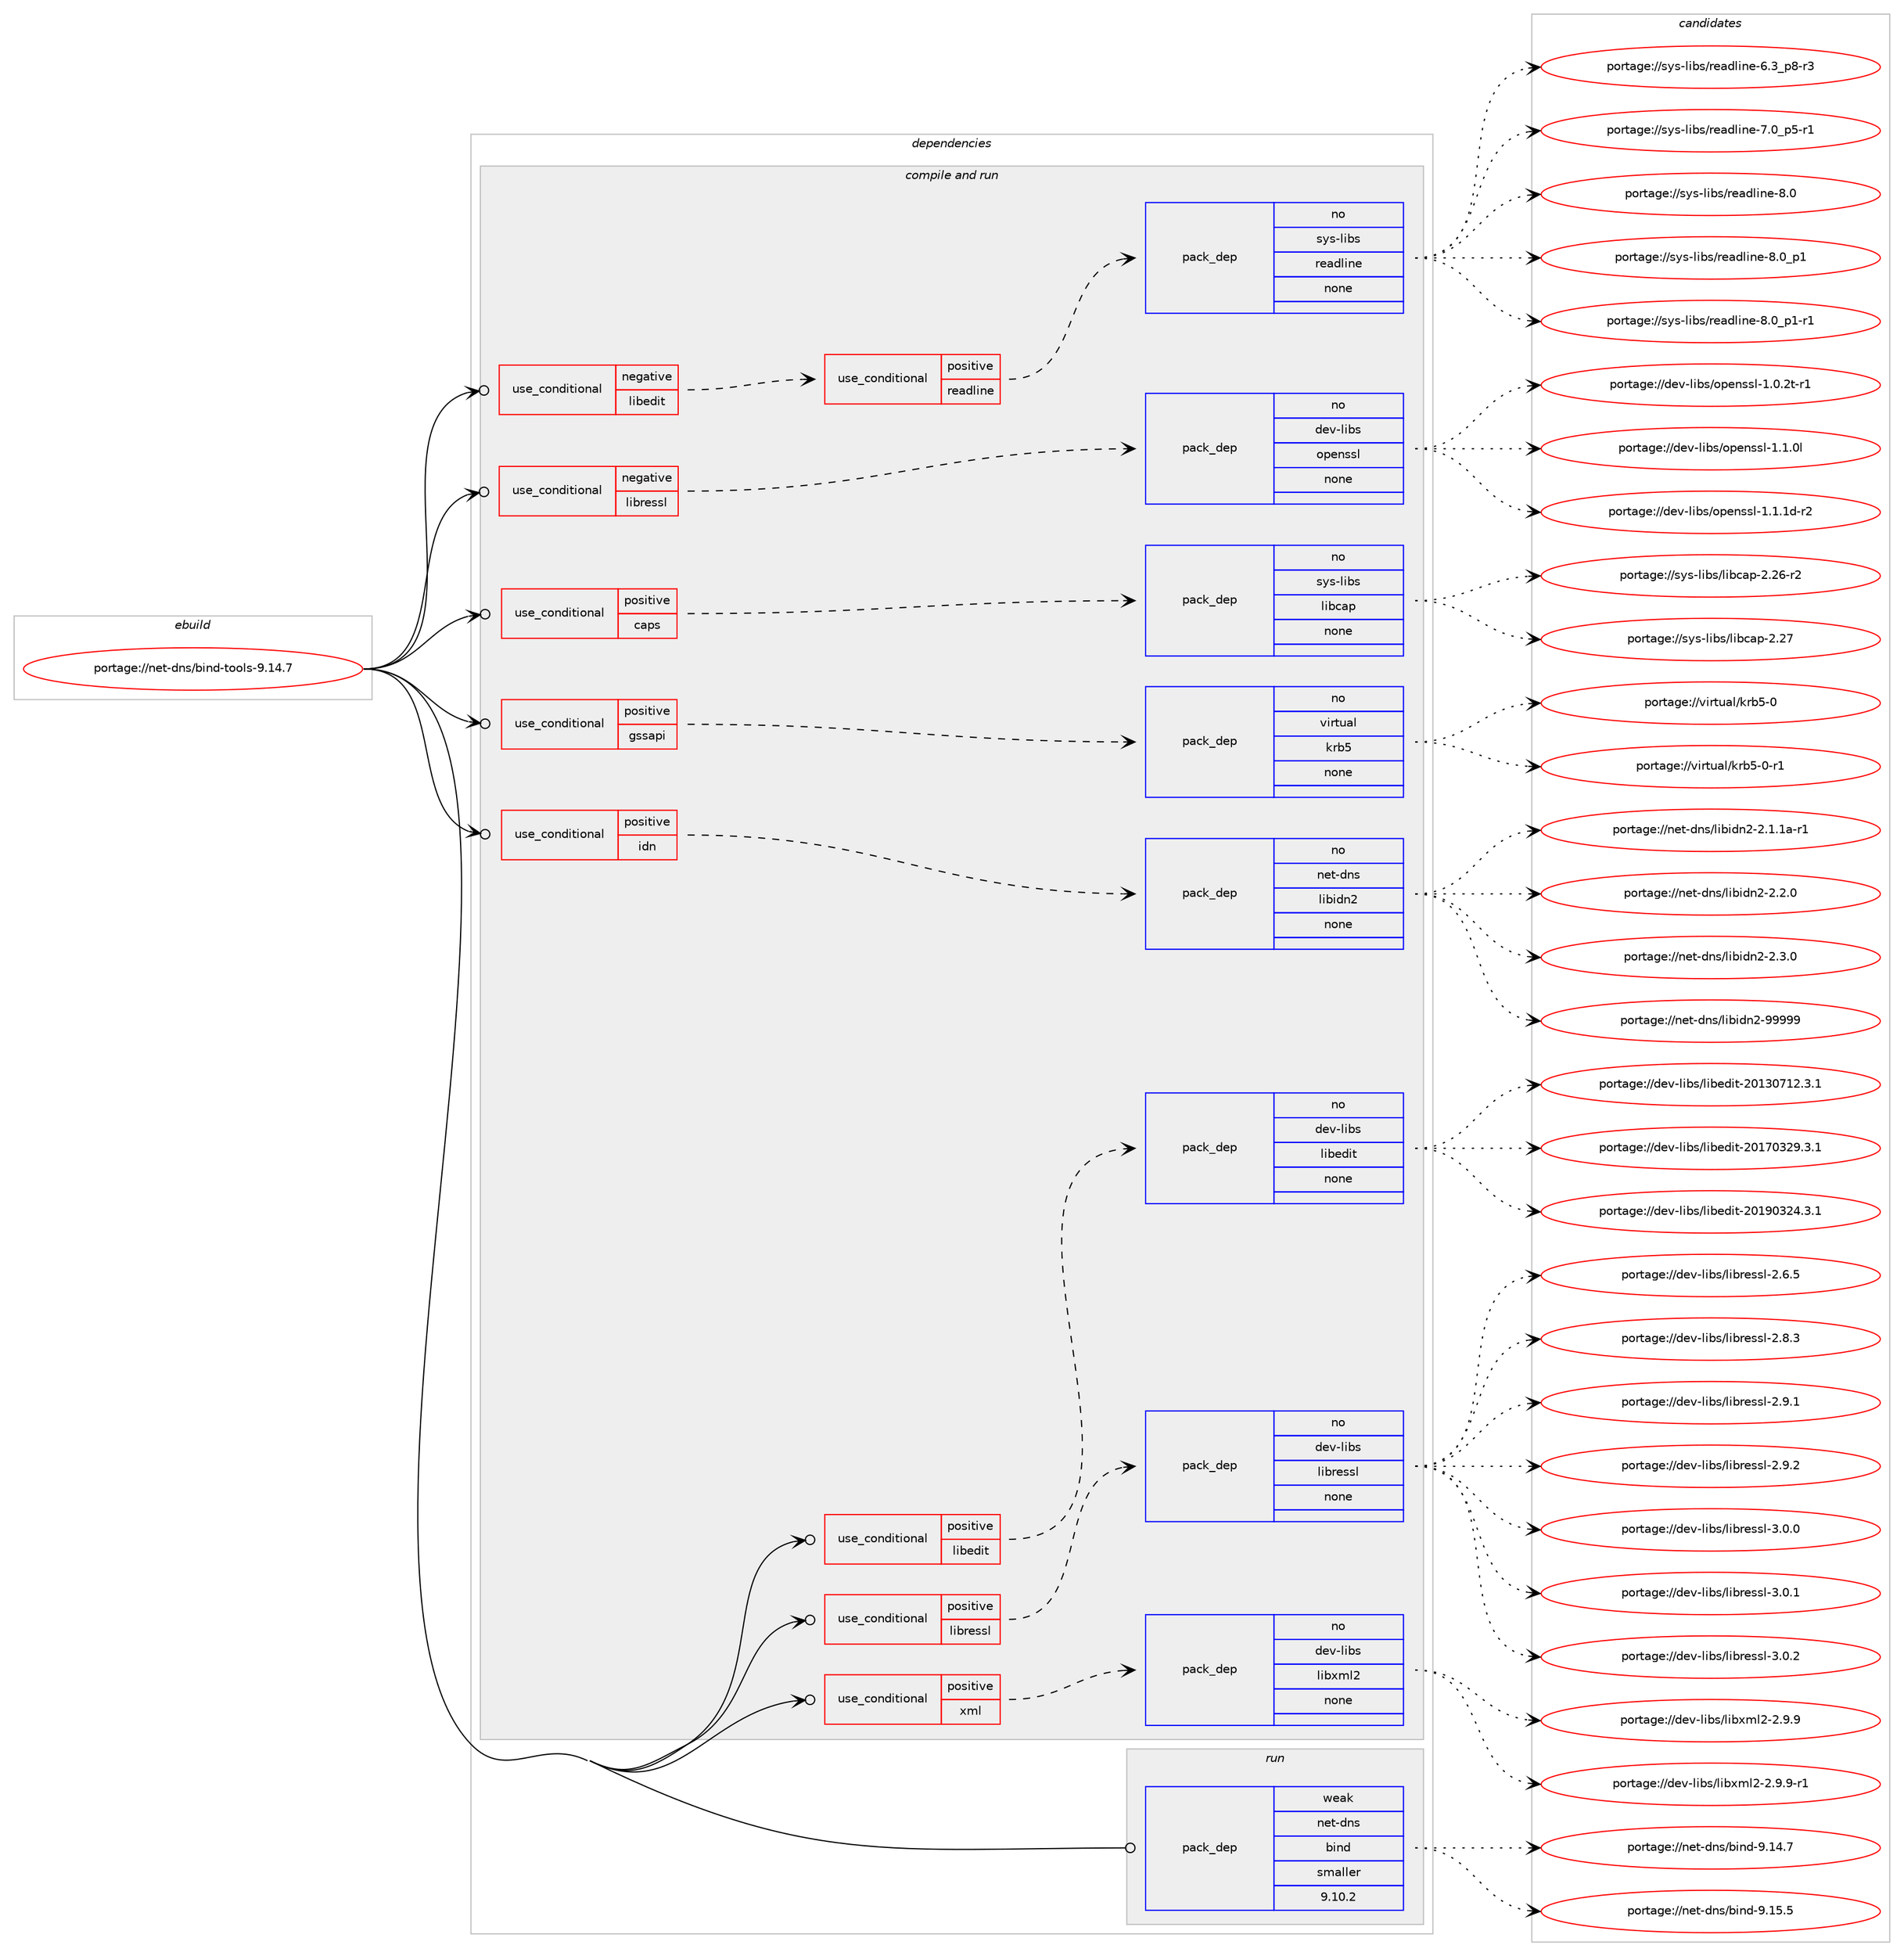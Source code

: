 digraph prolog {

# *************
# Graph options
# *************

newrank=true;
concentrate=true;
compound=true;
graph [rankdir=LR,fontname=Helvetica,fontsize=10,ranksep=1.5];#, ranksep=2.5, nodesep=0.2];
edge  [arrowhead=vee];
node  [fontname=Helvetica,fontsize=10];

# **********
# The ebuild
# **********

subgraph cluster_leftcol {
color=gray;
rank=same;
label=<<i>ebuild</i>>;
id [label="portage://net-dns/bind-tools-9.14.7", color=red, width=4, href="../net-dns/bind-tools-9.14.7.svg"];
}

# ****************
# The dependencies
# ****************

subgraph cluster_midcol {
color=gray;
label=<<i>dependencies</i>>;
subgraph cluster_compile {
fillcolor="#eeeeee";
style=filled;
label=<<i>compile</i>>;
}
subgraph cluster_compileandrun {
fillcolor="#eeeeee";
style=filled;
label=<<i>compile and run</i>>;
subgraph cond87698 {
dependency351094 [label=<<TABLE BORDER="0" CELLBORDER="1" CELLSPACING="0" CELLPADDING="4"><TR><TD ROWSPAN="3" CELLPADDING="10">use_conditional</TD></TR><TR><TD>negative</TD></TR><TR><TD>libedit</TD></TR></TABLE>>, shape=none, color=red];
subgraph cond87699 {
dependency351095 [label=<<TABLE BORDER="0" CELLBORDER="1" CELLSPACING="0" CELLPADDING="4"><TR><TD ROWSPAN="3" CELLPADDING="10">use_conditional</TD></TR><TR><TD>positive</TD></TR><TR><TD>readline</TD></TR></TABLE>>, shape=none, color=red];
subgraph pack257597 {
dependency351096 [label=<<TABLE BORDER="0" CELLBORDER="1" CELLSPACING="0" CELLPADDING="4" WIDTH="220"><TR><TD ROWSPAN="6" CELLPADDING="30">pack_dep</TD></TR><TR><TD WIDTH="110">no</TD></TR><TR><TD>sys-libs</TD></TR><TR><TD>readline</TD></TR><TR><TD>none</TD></TR><TR><TD></TD></TR></TABLE>>, shape=none, color=blue];
}
dependency351095:e -> dependency351096:w [weight=20,style="dashed",arrowhead="vee"];
}
dependency351094:e -> dependency351095:w [weight=20,style="dashed",arrowhead="vee"];
}
id:e -> dependency351094:w [weight=20,style="solid",arrowhead="odotvee"];
subgraph cond87700 {
dependency351097 [label=<<TABLE BORDER="0" CELLBORDER="1" CELLSPACING="0" CELLPADDING="4"><TR><TD ROWSPAN="3" CELLPADDING="10">use_conditional</TD></TR><TR><TD>negative</TD></TR><TR><TD>libressl</TD></TR></TABLE>>, shape=none, color=red];
subgraph pack257598 {
dependency351098 [label=<<TABLE BORDER="0" CELLBORDER="1" CELLSPACING="0" CELLPADDING="4" WIDTH="220"><TR><TD ROWSPAN="6" CELLPADDING="30">pack_dep</TD></TR><TR><TD WIDTH="110">no</TD></TR><TR><TD>dev-libs</TD></TR><TR><TD>openssl</TD></TR><TR><TD>none</TD></TR><TR><TD></TD></TR></TABLE>>, shape=none, color=blue];
}
dependency351097:e -> dependency351098:w [weight=20,style="dashed",arrowhead="vee"];
}
id:e -> dependency351097:w [weight=20,style="solid",arrowhead="odotvee"];
subgraph cond87701 {
dependency351099 [label=<<TABLE BORDER="0" CELLBORDER="1" CELLSPACING="0" CELLPADDING="4"><TR><TD ROWSPAN="3" CELLPADDING="10">use_conditional</TD></TR><TR><TD>positive</TD></TR><TR><TD>caps</TD></TR></TABLE>>, shape=none, color=red];
subgraph pack257599 {
dependency351100 [label=<<TABLE BORDER="0" CELLBORDER="1" CELLSPACING="0" CELLPADDING="4" WIDTH="220"><TR><TD ROWSPAN="6" CELLPADDING="30">pack_dep</TD></TR><TR><TD WIDTH="110">no</TD></TR><TR><TD>sys-libs</TD></TR><TR><TD>libcap</TD></TR><TR><TD>none</TD></TR><TR><TD></TD></TR></TABLE>>, shape=none, color=blue];
}
dependency351099:e -> dependency351100:w [weight=20,style="dashed",arrowhead="vee"];
}
id:e -> dependency351099:w [weight=20,style="solid",arrowhead="odotvee"];
subgraph cond87702 {
dependency351101 [label=<<TABLE BORDER="0" CELLBORDER="1" CELLSPACING="0" CELLPADDING="4"><TR><TD ROWSPAN="3" CELLPADDING="10">use_conditional</TD></TR><TR><TD>positive</TD></TR><TR><TD>gssapi</TD></TR></TABLE>>, shape=none, color=red];
subgraph pack257600 {
dependency351102 [label=<<TABLE BORDER="0" CELLBORDER="1" CELLSPACING="0" CELLPADDING="4" WIDTH="220"><TR><TD ROWSPAN="6" CELLPADDING="30">pack_dep</TD></TR><TR><TD WIDTH="110">no</TD></TR><TR><TD>virtual</TD></TR><TR><TD>krb5</TD></TR><TR><TD>none</TD></TR><TR><TD></TD></TR></TABLE>>, shape=none, color=blue];
}
dependency351101:e -> dependency351102:w [weight=20,style="dashed",arrowhead="vee"];
}
id:e -> dependency351101:w [weight=20,style="solid",arrowhead="odotvee"];
subgraph cond87703 {
dependency351103 [label=<<TABLE BORDER="0" CELLBORDER="1" CELLSPACING="0" CELLPADDING="4"><TR><TD ROWSPAN="3" CELLPADDING="10">use_conditional</TD></TR><TR><TD>positive</TD></TR><TR><TD>idn</TD></TR></TABLE>>, shape=none, color=red];
subgraph pack257601 {
dependency351104 [label=<<TABLE BORDER="0" CELLBORDER="1" CELLSPACING="0" CELLPADDING="4" WIDTH="220"><TR><TD ROWSPAN="6" CELLPADDING="30">pack_dep</TD></TR><TR><TD WIDTH="110">no</TD></TR><TR><TD>net-dns</TD></TR><TR><TD>libidn2</TD></TR><TR><TD>none</TD></TR><TR><TD></TD></TR></TABLE>>, shape=none, color=blue];
}
dependency351103:e -> dependency351104:w [weight=20,style="dashed",arrowhead="vee"];
}
id:e -> dependency351103:w [weight=20,style="solid",arrowhead="odotvee"];
subgraph cond87704 {
dependency351105 [label=<<TABLE BORDER="0" CELLBORDER="1" CELLSPACING="0" CELLPADDING="4"><TR><TD ROWSPAN="3" CELLPADDING="10">use_conditional</TD></TR><TR><TD>positive</TD></TR><TR><TD>libedit</TD></TR></TABLE>>, shape=none, color=red];
subgraph pack257602 {
dependency351106 [label=<<TABLE BORDER="0" CELLBORDER="1" CELLSPACING="0" CELLPADDING="4" WIDTH="220"><TR><TD ROWSPAN="6" CELLPADDING="30">pack_dep</TD></TR><TR><TD WIDTH="110">no</TD></TR><TR><TD>dev-libs</TD></TR><TR><TD>libedit</TD></TR><TR><TD>none</TD></TR><TR><TD></TD></TR></TABLE>>, shape=none, color=blue];
}
dependency351105:e -> dependency351106:w [weight=20,style="dashed",arrowhead="vee"];
}
id:e -> dependency351105:w [weight=20,style="solid",arrowhead="odotvee"];
subgraph cond87705 {
dependency351107 [label=<<TABLE BORDER="0" CELLBORDER="1" CELLSPACING="0" CELLPADDING="4"><TR><TD ROWSPAN="3" CELLPADDING="10">use_conditional</TD></TR><TR><TD>positive</TD></TR><TR><TD>libressl</TD></TR></TABLE>>, shape=none, color=red];
subgraph pack257603 {
dependency351108 [label=<<TABLE BORDER="0" CELLBORDER="1" CELLSPACING="0" CELLPADDING="4" WIDTH="220"><TR><TD ROWSPAN="6" CELLPADDING="30">pack_dep</TD></TR><TR><TD WIDTH="110">no</TD></TR><TR><TD>dev-libs</TD></TR><TR><TD>libressl</TD></TR><TR><TD>none</TD></TR><TR><TD></TD></TR></TABLE>>, shape=none, color=blue];
}
dependency351107:e -> dependency351108:w [weight=20,style="dashed",arrowhead="vee"];
}
id:e -> dependency351107:w [weight=20,style="solid",arrowhead="odotvee"];
subgraph cond87706 {
dependency351109 [label=<<TABLE BORDER="0" CELLBORDER="1" CELLSPACING="0" CELLPADDING="4"><TR><TD ROWSPAN="3" CELLPADDING="10">use_conditional</TD></TR><TR><TD>positive</TD></TR><TR><TD>xml</TD></TR></TABLE>>, shape=none, color=red];
subgraph pack257604 {
dependency351110 [label=<<TABLE BORDER="0" CELLBORDER="1" CELLSPACING="0" CELLPADDING="4" WIDTH="220"><TR><TD ROWSPAN="6" CELLPADDING="30">pack_dep</TD></TR><TR><TD WIDTH="110">no</TD></TR><TR><TD>dev-libs</TD></TR><TR><TD>libxml2</TD></TR><TR><TD>none</TD></TR><TR><TD></TD></TR></TABLE>>, shape=none, color=blue];
}
dependency351109:e -> dependency351110:w [weight=20,style="dashed",arrowhead="vee"];
}
id:e -> dependency351109:w [weight=20,style="solid",arrowhead="odotvee"];
}
subgraph cluster_run {
fillcolor="#eeeeee";
style=filled;
label=<<i>run</i>>;
subgraph pack257605 {
dependency351111 [label=<<TABLE BORDER="0" CELLBORDER="1" CELLSPACING="0" CELLPADDING="4" WIDTH="220"><TR><TD ROWSPAN="6" CELLPADDING="30">pack_dep</TD></TR><TR><TD WIDTH="110">weak</TD></TR><TR><TD>net-dns</TD></TR><TR><TD>bind</TD></TR><TR><TD>smaller</TD></TR><TR><TD>9.10.2</TD></TR></TABLE>>, shape=none, color=blue];
}
id:e -> dependency351111:w [weight=20,style="solid",arrowhead="odot"];
}
}

# **************
# The candidates
# **************

subgraph cluster_choices {
rank=same;
color=gray;
label=<<i>candidates</i>>;

subgraph choice257597 {
color=black;
nodesep=1;
choiceportage115121115451081059811547114101971001081051101014554465195112564511451 [label="portage://sys-libs/readline-6.3_p8-r3", color=red, width=4,href="../sys-libs/readline-6.3_p8-r3.svg"];
choiceportage115121115451081059811547114101971001081051101014555464895112534511449 [label="portage://sys-libs/readline-7.0_p5-r1", color=red, width=4,href="../sys-libs/readline-7.0_p5-r1.svg"];
choiceportage1151211154510810598115471141019710010810511010145564648 [label="portage://sys-libs/readline-8.0", color=red, width=4,href="../sys-libs/readline-8.0.svg"];
choiceportage11512111545108105981154711410197100108105110101455646489511249 [label="portage://sys-libs/readline-8.0_p1", color=red, width=4,href="../sys-libs/readline-8.0_p1.svg"];
choiceportage115121115451081059811547114101971001081051101014556464895112494511449 [label="portage://sys-libs/readline-8.0_p1-r1", color=red, width=4,href="../sys-libs/readline-8.0_p1-r1.svg"];
dependency351096:e -> choiceportage115121115451081059811547114101971001081051101014554465195112564511451:w [style=dotted,weight="100"];
dependency351096:e -> choiceportage115121115451081059811547114101971001081051101014555464895112534511449:w [style=dotted,weight="100"];
dependency351096:e -> choiceportage1151211154510810598115471141019710010810511010145564648:w [style=dotted,weight="100"];
dependency351096:e -> choiceportage11512111545108105981154711410197100108105110101455646489511249:w [style=dotted,weight="100"];
dependency351096:e -> choiceportage115121115451081059811547114101971001081051101014556464895112494511449:w [style=dotted,weight="100"];
}
subgraph choice257598 {
color=black;
nodesep=1;
choiceportage1001011184510810598115471111121011101151151084549464846501164511449 [label="portage://dev-libs/openssl-1.0.2t-r1", color=red, width=4,href="../dev-libs/openssl-1.0.2t-r1.svg"];
choiceportage100101118451081059811547111112101110115115108454946494648108 [label="portage://dev-libs/openssl-1.1.0l", color=red, width=4,href="../dev-libs/openssl-1.1.0l.svg"];
choiceportage1001011184510810598115471111121011101151151084549464946491004511450 [label="portage://dev-libs/openssl-1.1.1d-r2", color=red, width=4,href="../dev-libs/openssl-1.1.1d-r2.svg"];
dependency351098:e -> choiceportage1001011184510810598115471111121011101151151084549464846501164511449:w [style=dotted,weight="100"];
dependency351098:e -> choiceportage100101118451081059811547111112101110115115108454946494648108:w [style=dotted,weight="100"];
dependency351098:e -> choiceportage1001011184510810598115471111121011101151151084549464946491004511450:w [style=dotted,weight="100"];
}
subgraph choice257599 {
color=black;
nodesep=1;
choiceportage11512111545108105981154710810598999711245504650544511450 [label="portage://sys-libs/libcap-2.26-r2", color=red, width=4,href="../sys-libs/libcap-2.26-r2.svg"];
choiceportage1151211154510810598115471081059899971124550465055 [label="portage://sys-libs/libcap-2.27", color=red, width=4,href="../sys-libs/libcap-2.27.svg"];
dependency351100:e -> choiceportage11512111545108105981154710810598999711245504650544511450:w [style=dotted,weight="100"];
dependency351100:e -> choiceportage1151211154510810598115471081059899971124550465055:w [style=dotted,weight="100"];
}
subgraph choice257600 {
color=black;
nodesep=1;
choiceportage118105114116117971084710711498534548 [label="portage://virtual/krb5-0", color=red, width=4,href="../virtual/krb5-0.svg"];
choiceportage1181051141161179710847107114985345484511449 [label="portage://virtual/krb5-0-r1", color=red, width=4,href="../virtual/krb5-0-r1.svg"];
dependency351102:e -> choiceportage118105114116117971084710711498534548:w [style=dotted,weight="100"];
dependency351102:e -> choiceportage1181051141161179710847107114985345484511449:w [style=dotted,weight="100"];
}
subgraph choice257601 {
color=black;
nodesep=1;
choiceportage11010111645100110115471081059810510011050455046494649974511449 [label="portage://net-dns/libidn2-2.1.1a-r1", color=red, width=4,href="../net-dns/libidn2-2.1.1a-r1.svg"];
choiceportage11010111645100110115471081059810510011050455046504648 [label="portage://net-dns/libidn2-2.2.0", color=red, width=4,href="../net-dns/libidn2-2.2.0.svg"];
choiceportage11010111645100110115471081059810510011050455046514648 [label="portage://net-dns/libidn2-2.3.0", color=red, width=4,href="../net-dns/libidn2-2.3.0.svg"];
choiceportage11010111645100110115471081059810510011050455757575757 [label="portage://net-dns/libidn2-99999", color=red, width=4,href="../net-dns/libidn2-99999.svg"];
dependency351104:e -> choiceportage11010111645100110115471081059810510011050455046494649974511449:w [style=dotted,weight="100"];
dependency351104:e -> choiceportage11010111645100110115471081059810510011050455046504648:w [style=dotted,weight="100"];
dependency351104:e -> choiceportage11010111645100110115471081059810510011050455046514648:w [style=dotted,weight="100"];
dependency351104:e -> choiceportage11010111645100110115471081059810510011050455757575757:w [style=dotted,weight="100"];
}
subgraph choice257602 {
color=black;
nodesep=1;
choiceportage1001011184510810598115471081059810110010511645504849514855495046514649 [label="portage://dev-libs/libedit-20130712.3.1", color=red, width=4,href="../dev-libs/libedit-20130712.3.1.svg"];
choiceportage1001011184510810598115471081059810110010511645504849554851505746514649 [label="portage://dev-libs/libedit-20170329.3.1", color=red, width=4,href="../dev-libs/libedit-20170329.3.1.svg"];
choiceportage1001011184510810598115471081059810110010511645504849574851505246514649 [label="portage://dev-libs/libedit-20190324.3.1", color=red, width=4,href="../dev-libs/libedit-20190324.3.1.svg"];
dependency351106:e -> choiceportage1001011184510810598115471081059810110010511645504849514855495046514649:w [style=dotted,weight="100"];
dependency351106:e -> choiceportage1001011184510810598115471081059810110010511645504849554851505746514649:w [style=dotted,weight="100"];
dependency351106:e -> choiceportage1001011184510810598115471081059810110010511645504849574851505246514649:w [style=dotted,weight="100"];
}
subgraph choice257603 {
color=black;
nodesep=1;
choiceportage10010111845108105981154710810598114101115115108455046544653 [label="portage://dev-libs/libressl-2.6.5", color=red, width=4,href="../dev-libs/libressl-2.6.5.svg"];
choiceportage10010111845108105981154710810598114101115115108455046564651 [label="portage://dev-libs/libressl-2.8.3", color=red, width=4,href="../dev-libs/libressl-2.8.3.svg"];
choiceportage10010111845108105981154710810598114101115115108455046574649 [label="portage://dev-libs/libressl-2.9.1", color=red, width=4,href="../dev-libs/libressl-2.9.1.svg"];
choiceportage10010111845108105981154710810598114101115115108455046574650 [label="portage://dev-libs/libressl-2.9.2", color=red, width=4,href="../dev-libs/libressl-2.9.2.svg"];
choiceportage10010111845108105981154710810598114101115115108455146484648 [label="portage://dev-libs/libressl-3.0.0", color=red, width=4,href="../dev-libs/libressl-3.0.0.svg"];
choiceportage10010111845108105981154710810598114101115115108455146484649 [label="portage://dev-libs/libressl-3.0.1", color=red, width=4,href="../dev-libs/libressl-3.0.1.svg"];
choiceportage10010111845108105981154710810598114101115115108455146484650 [label="portage://dev-libs/libressl-3.0.2", color=red, width=4,href="../dev-libs/libressl-3.0.2.svg"];
dependency351108:e -> choiceportage10010111845108105981154710810598114101115115108455046544653:w [style=dotted,weight="100"];
dependency351108:e -> choiceportage10010111845108105981154710810598114101115115108455046564651:w [style=dotted,weight="100"];
dependency351108:e -> choiceportage10010111845108105981154710810598114101115115108455046574649:w [style=dotted,weight="100"];
dependency351108:e -> choiceportage10010111845108105981154710810598114101115115108455046574650:w [style=dotted,weight="100"];
dependency351108:e -> choiceportage10010111845108105981154710810598114101115115108455146484648:w [style=dotted,weight="100"];
dependency351108:e -> choiceportage10010111845108105981154710810598114101115115108455146484649:w [style=dotted,weight="100"];
dependency351108:e -> choiceportage10010111845108105981154710810598114101115115108455146484650:w [style=dotted,weight="100"];
}
subgraph choice257604 {
color=black;
nodesep=1;
choiceportage1001011184510810598115471081059812010910850455046574657 [label="portage://dev-libs/libxml2-2.9.9", color=red, width=4,href="../dev-libs/libxml2-2.9.9.svg"];
choiceportage10010111845108105981154710810598120109108504550465746574511449 [label="portage://dev-libs/libxml2-2.9.9-r1", color=red, width=4,href="../dev-libs/libxml2-2.9.9-r1.svg"];
dependency351110:e -> choiceportage1001011184510810598115471081059812010910850455046574657:w [style=dotted,weight="100"];
dependency351110:e -> choiceportage10010111845108105981154710810598120109108504550465746574511449:w [style=dotted,weight="100"];
}
subgraph choice257605 {
color=black;
nodesep=1;
choiceportage11010111645100110115479810511010045574649524655 [label="portage://net-dns/bind-9.14.7", color=red, width=4,href="../net-dns/bind-9.14.7.svg"];
choiceportage11010111645100110115479810511010045574649534653 [label="portage://net-dns/bind-9.15.5", color=red, width=4,href="../net-dns/bind-9.15.5.svg"];
dependency351111:e -> choiceportage11010111645100110115479810511010045574649524655:w [style=dotted,weight="100"];
dependency351111:e -> choiceportage11010111645100110115479810511010045574649534653:w [style=dotted,weight="100"];
}
}

}
